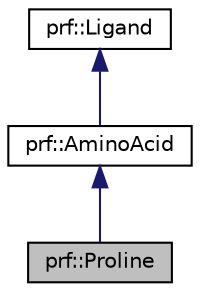 digraph "prf::Proline"
{
  bgcolor="transparent";
  edge [fontname="Helvetica",fontsize="10",labelfontname="Helvetica",labelfontsize="10"];
  node [fontname="Helvetica",fontsize="10",shape=record];
  Node1 [label="prf::Proline",height=0.2,width=0.4,color="black", fillcolor="grey75", style="filled" fontcolor="black"];
  Node2 -> Node1 [dir="back",color="midnightblue",fontsize="10",style="solid",fontname="Helvetica"];
  Node2 [label="prf::AminoAcid",height=0.2,width=0.4,color="black",URL="$classprf_1_1AminoAcid.html",tooltip="Amino acid base class."];
  Node3 -> Node2 [dir="back",color="midnightblue",fontsize="10",style="solid",fontname="Helvetica"];
  Node3 [label="prf::Ligand",height=0.2,width=0.4,color="black",URL="$classprf_1_1Ligand.html",tooltip="An abstract class providing a base for amino acids and capping groups."];
}
